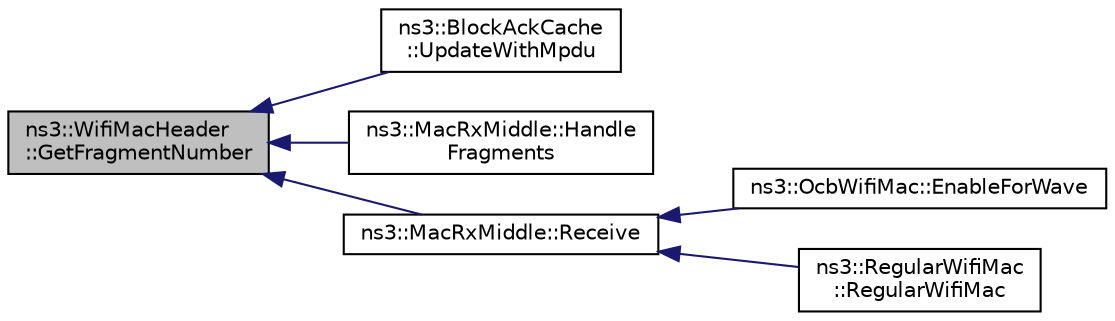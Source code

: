 digraph "ns3::WifiMacHeader::GetFragmentNumber"
{
  edge [fontname="Helvetica",fontsize="10",labelfontname="Helvetica",labelfontsize="10"];
  node [fontname="Helvetica",fontsize="10",shape=record];
  rankdir="LR";
  Node1 [label="ns3::WifiMacHeader\l::GetFragmentNumber",height=0.2,width=0.4,color="black", fillcolor="grey75", style="filled", fontcolor="black"];
  Node1 -> Node2 [dir="back",color="midnightblue",fontsize="10",style="solid"];
  Node2 [label="ns3::BlockAckCache\l::UpdateWithMpdu",height=0.2,width=0.4,color="black", fillcolor="white", style="filled",URL="$da/d53/classns3_1_1BlockAckCache.html#ad53e955bbd3e58e1833a90894e67e6eb"];
  Node1 -> Node3 [dir="back",color="midnightblue",fontsize="10",style="solid"];
  Node3 [label="ns3::MacRxMiddle::Handle\lFragments",height=0.2,width=0.4,color="black", fillcolor="white", style="filled",URL="$d9/dfc/classns3_1_1MacRxMiddle.html#ae595f60963be22a3e28975572f3e0707"];
  Node1 -> Node4 [dir="back",color="midnightblue",fontsize="10",style="solid"];
  Node4 [label="ns3::MacRxMiddle::Receive",height=0.2,width=0.4,color="black", fillcolor="white", style="filled",URL="$d9/dfc/classns3_1_1MacRxMiddle.html#a924ddb6f8cea2daa6701325c7422dc59"];
  Node4 -> Node5 [dir="back",color="midnightblue",fontsize="10",style="solid"];
  Node5 [label="ns3::OcbWifiMac::EnableForWave",height=0.2,width=0.4,color="black", fillcolor="white", style="filled",URL="$d0/dd1/classns3_1_1OcbWifiMac.html#a7da6015f1bb04ffbb0974f9c94ccf988"];
  Node4 -> Node6 [dir="back",color="midnightblue",fontsize="10",style="solid"];
  Node6 [label="ns3::RegularWifiMac\l::RegularWifiMac",height=0.2,width=0.4,color="black", fillcolor="white", style="filled",URL="$df/db9/classns3_1_1RegularWifiMac.html#a56bc0e2b8ecde6fc50e6f8921ce64957"];
}
